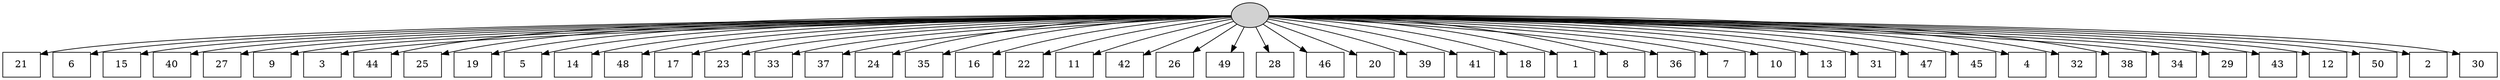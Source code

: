 digraph G {
0[style=filled, fillcolor=grey82, label=""];
1[shape=box,style=filled, fillcolor=white,label="21\n"];
2[shape=box,style=filled, fillcolor=white,label="6\n"];
3[shape=box,style=filled, fillcolor=white,label="15\n"];
4[shape=box,style=filled, fillcolor=white,label="40\n"];
5[shape=box,style=filled, fillcolor=white,label="27\n"];
6[shape=box,style=filled, fillcolor=white,label="9\n"];
7[shape=box,style=filled, fillcolor=white,label="3\n"];
8[shape=box,style=filled, fillcolor=white,label="44\n"];
9[shape=box,style=filled, fillcolor=white,label="25\n"];
10[shape=box,style=filled, fillcolor=white,label="19\n"];
11[shape=box,style=filled, fillcolor=white,label="5\n"];
12[shape=box,style=filled, fillcolor=white,label="14\n"];
13[shape=box,style=filled, fillcolor=white,label="48\n"];
14[shape=box,style=filled, fillcolor=white,label="17\n"];
15[shape=box,style=filled, fillcolor=white,label="23\n"];
16[shape=box,style=filled, fillcolor=white,label="33\n"];
17[shape=box,style=filled, fillcolor=white,label="37\n"];
18[shape=box,style=filled, fillcolor=white,label="24\n"];
19[shape=box,style=filled, fillcolor=white,label="35\n"];
20[shape=box,style=filled, fillcolor=white,label="16\n"];
21[shape=box,style=filled, fillcolor=white,label="22\n"];
22[shape=box,style=filled, fillcolor=white,label="11\n"];
23[shape=box,style=filled, fillcolor=white,label="42\n"];
24[shape=box,style=filled, fillcolor=white,label="26\n"];
25[shape=box,style=filled, fillcolor=white,label="49\n"];
26[shape=box,style=filled, fillcolor=white,label="28\n"];
27[shape=box,style=filled, fillcolor=white,label="46\n"];
28[shape=box,style=filled, fillcolor=white,label="20\n"];
29[shape=box,style=filled, fillcolor=white,label="39\n"];
30[shape=box,style=filled, fillcolor=white,label="41\n"];
31[shape=box,style=filled, fillcolor=white,label="18\n"];
32[shape=box,style=filled, fillcolor=white,label="1\n"];
33[shape=box,style=filled, fillcolor=white,label="8\n"];
34[shape=box,style=filled, fillcolor=white,label="36\n"];
35[shape=box,style=filled, fillcolor=white,label="7\n"];
36[shape=box,style=filled, fillcolor=white,label="10\n"];
37[shape=box,style=filled, fillcolor=white,label="13\n"];
38[shape=box,style=filled, fillcolor=white,label="31\n"];
39[shape=box,style=filled, fillcolor=white,label="47\n"];
40[shape=box,style=filled, fillcolor=white,label="45\n"];
41[shape=box,style=filled, fillcolor=white,label="4\n"];
42[shape=box,style=filled, fillcolor=white,label="32\n"];
43[shape=box,style=filled, fillcolor=white,label="38\n"];
44[shape=box,style=filled, fillcolor=white,label="34\n"];
45[shape=box,style=filled, fillcolor=white,label="29\n"];
46[shape=box,style=filled, fillcolor=white,label="43\n"];
47[shape=box,style=filled, fillcolor=white,label="12\n"];
48[shape=box,style=filled, fillcolor=white,label="50\n"];
49[shape=box,style=filled, fillcolor=white,label="2\n"];
50[shape=box,style=filled, fillcolor=white,label="30\n"];
0->1 ;
0->2 ;
0->3 ;
0->4 ;
0->5 ;
0->6 ;
0->7 ;
0->8 ;
0->9 ;
0->10 ;
0->11 ;
0->12 ;
0->13 ;
0->14 ;
0->15 ;
0->16 ;
0->17 ;
0->18 ;
0->19 ;
0->20 ;
0->21 ;
0->22 ;
0->23 ;
0->24 ;
0->25 ;
0->26 ;
0->27 ;
0->28 ;
0->29 ;
0->30 ;
0->31 ;
0->32 ;
0->33 ;
0->34 ;
0->35 ;
0->36 ;
0->37 ;
0->38 ;
0->39 ;
0->40 ;
0->41 ;
0->42 ;
0->43 ;
0->44 ;
0->45 ;
0->46 ;
0->47 ;
0->48 ;
0->49 ;
0->50 ;
}

